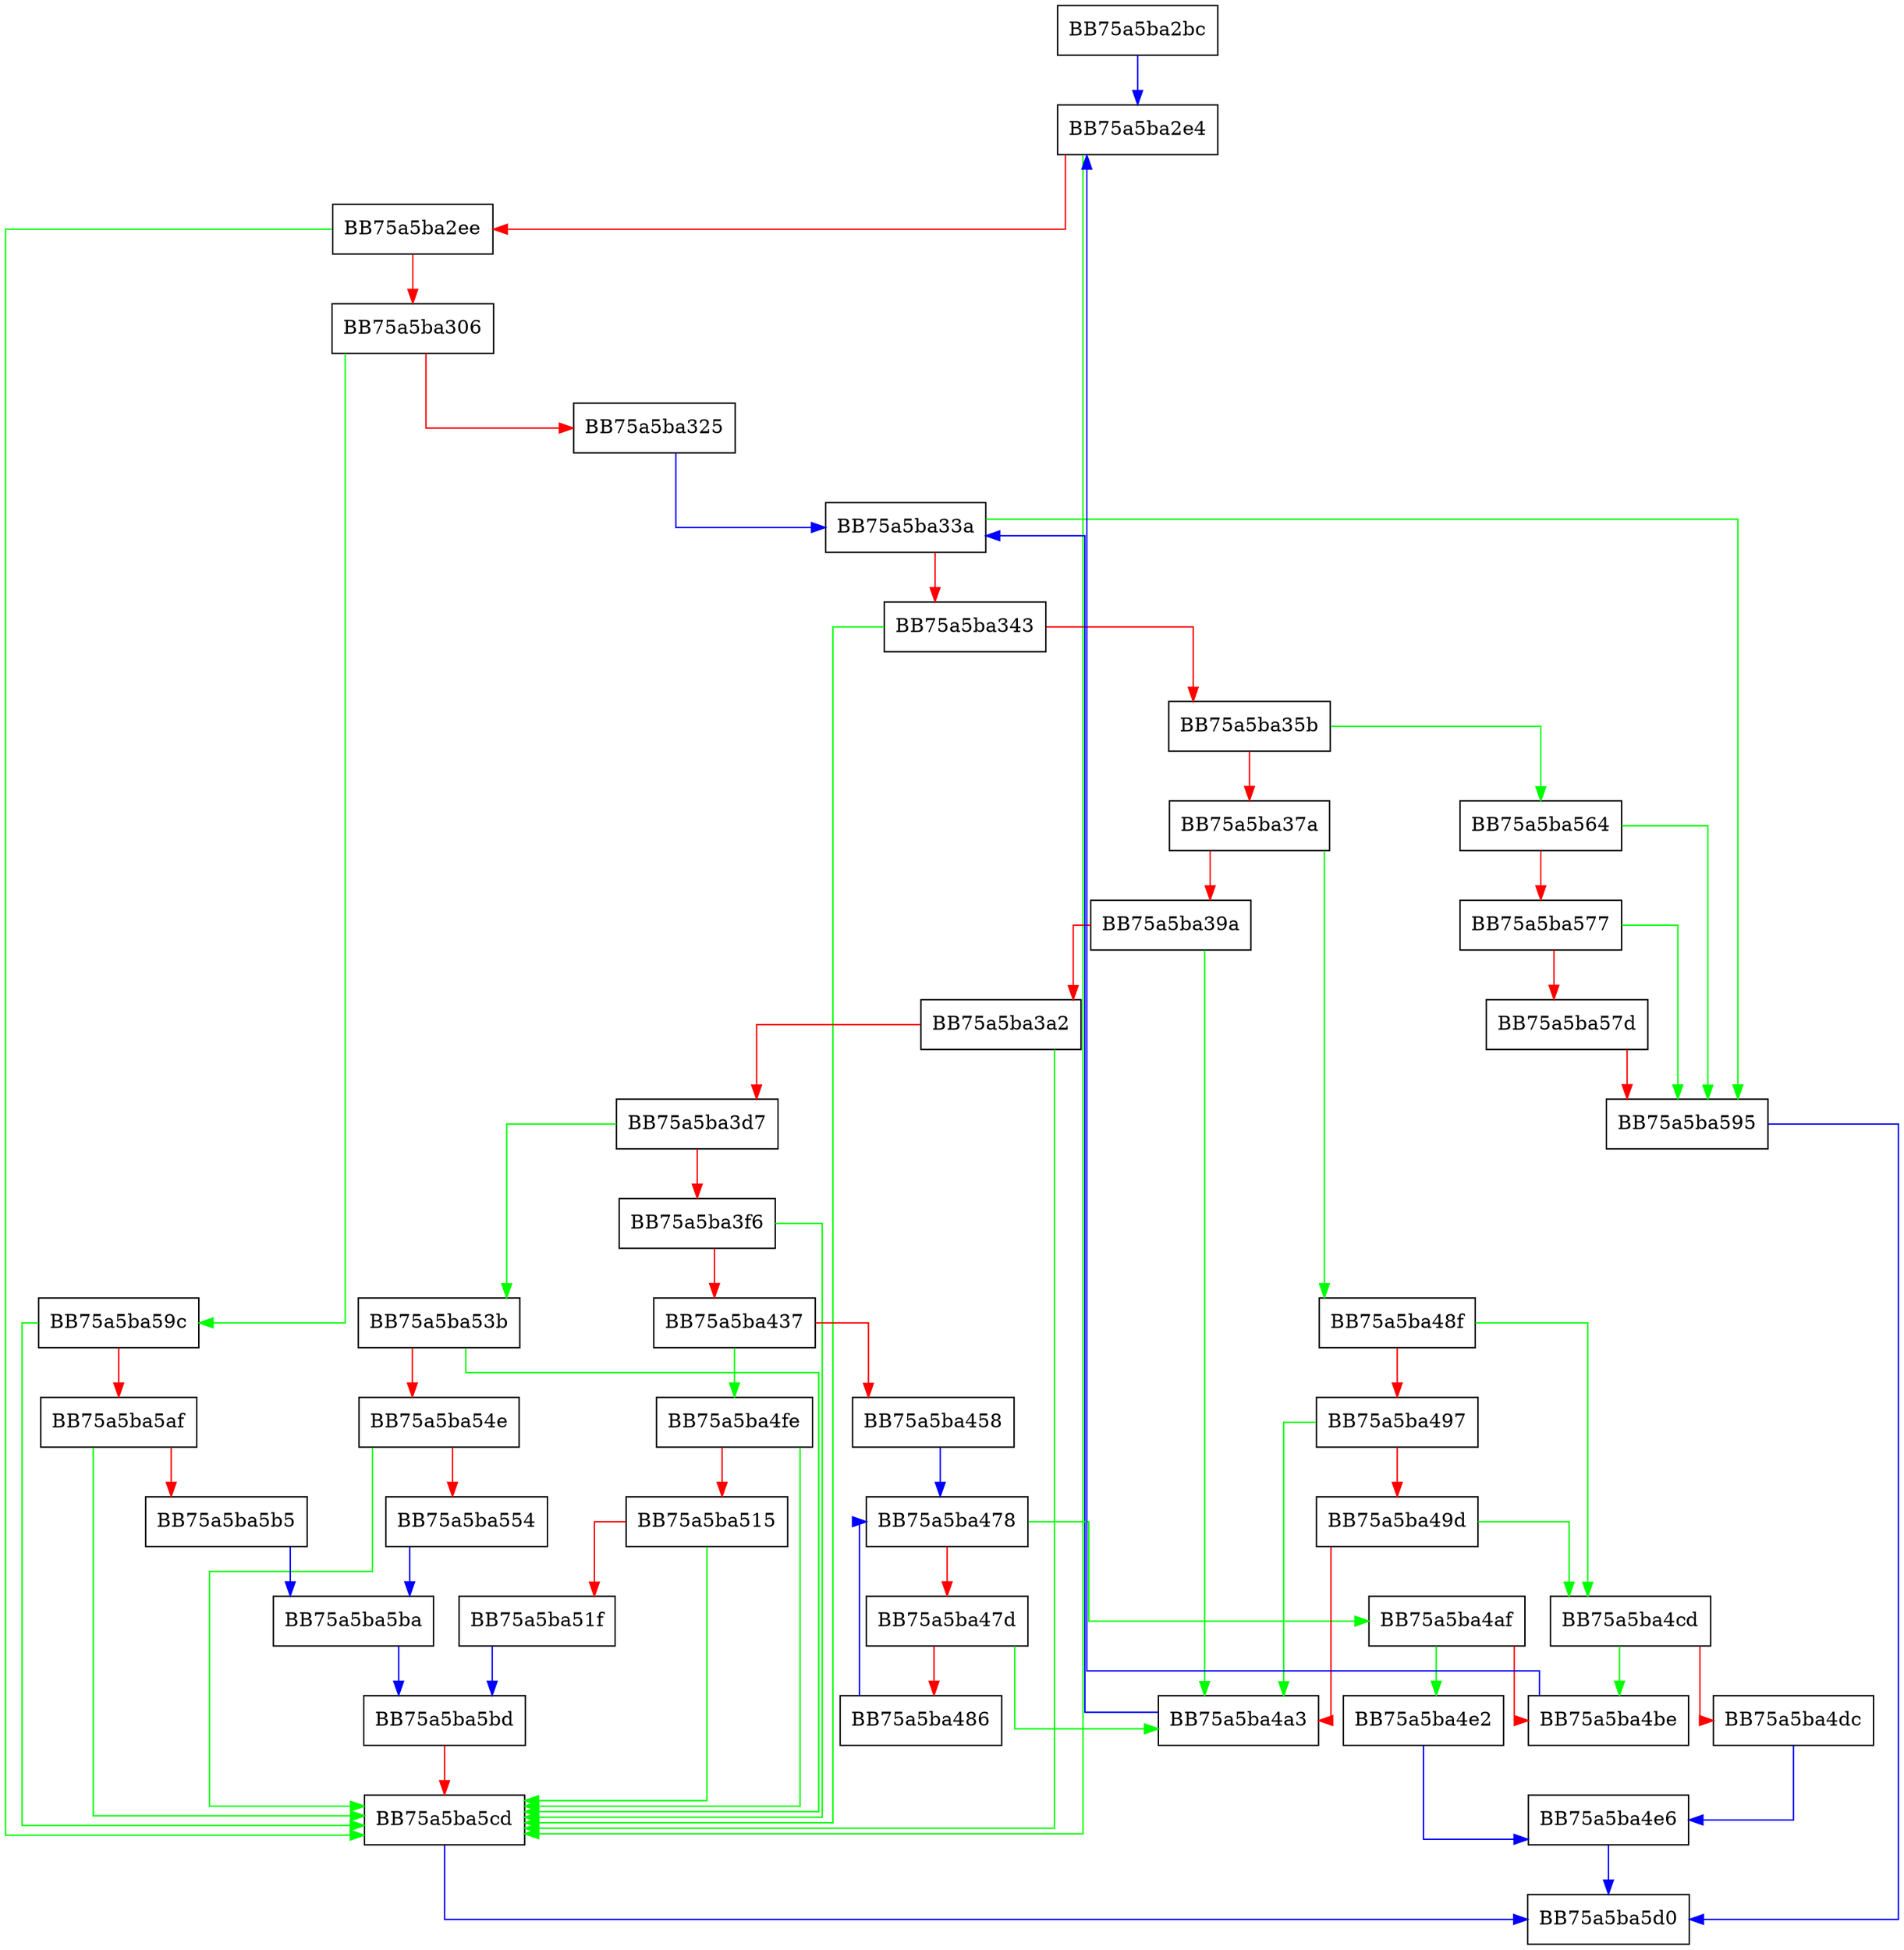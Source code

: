digraph query_level_res {
  node [shape="box"];
  graph [splines=ortho];
  BB75a5ba2bc -> BB75a5ba2e4 [color="blue"];
  BB75a5ba2e4 -> BB75a5ba5cd [color="green"];
  BB75a5ba2e4 -> BB75a5ba2ee [color="red"];
  BB75a5ba2ee -> BB75a5ba5cd [color="green"];
  BB75a5ba2ee -> BB75a5ba306 [color="red"];
  BB75a5ba306 -> BB75a5ba59c [color="green"];
  BB75a5ba306 -> BB75a5ba325 [color="red"];
  BB75a5ba325 -> BB75a5ba33a [color="blue"];
  BB75a5ba33a -> BB75a5ba595 [color="green"];
  BB75a5ba33a -> BB75a5ba343 [color="red"];
  BB75a5ba343 -> BB75a5ba5cd [color="green"];
  BB75a5ba343 -> BB75a5ba35b [color="red"];
  BB75a5ba35b -> BB75a5ba564 [color="green"];
  BB75a5ba35b -> BB75a5ba37a [color="red"];
  BB75a5ba37a -> BB75a5ba48f [color="green"];
  BB75a5ba37a -> BB75a5ba39a [color="red"];
  BB75a5ba39a -> BB75a5ba4a3 [color="green"];
  BB75a5ba39a -> BB75a5ba3a2 [color="red"];
  BB75a5ba3a2 -> BB75a5ba5cd [color="green"];
  BB75a5ba3a2 -> BB75a5ba3d7 [color="red"];
  BB75a5ba3d7 -> BB75a5ba53b [color="green"];
  BB75a5ba3d7 -> BB75a5ba3f6 [color="red"];
  BB75a5ba3f6 -> BB75a5ba5cd [color="green"];
  BB75a5ba3f6 -> BB75a5ba437 [color="red"];
  BB75a5ba437 -> BB75a5ba4fe [color="green"];
  BB75a5ba437 -> BB75a5ba458 [color="red"];
  BB75a5ba458 -> BB75a5ba478 [color="blue"];
  BB75a5ba478 -> BB75a5ba4af [color="green"];
  BB75a5ba478 -> BB75a5ba47d [color="red"];
  BB75a5ba47d -> BB75a5ba4a3 [color="green"];
  BB75a5ba47d -> BB75a5ba486 [color="red"];
  BB75a5ba486 -> BB75a5ba478 [color="blue"];
  BB75a5ba48f -> BB75a5ba4cd [color="green"];
  BB75a5ba48f -> BB75a5ba497 [color="red"];
  BB75a5ba497 -> BB75a5ba4a3 [color="green"];
  BB75a5ba497 -> BB75a5ba49d [color="red"];
  BB75a5ba49d -> BB75a5ba4cd [color="green"];
  BB75a5ba49d -> BB75a5ba4a3 [color="red"];
  BB75a5ba4a3 -> BB75a5ba33a [color="blue"];
  BB75a5ba4af -> BB75a5ba4e2 [color="green"];
  BB75a5ba4af -> BB75a5ba4be [color="red"];
  BB75a5ba4be -> BB75a5ba2e4 [color="blue"];
  BB75a5ba4cd -> BB75a5ba4be [color="green"];
  BB75a5ba4cd -> BB75a5ba4dc [color="red"];
  BB75a5ba4dc -> BB75a5ba4e6 [color="blue"];
  BB75a5ba4e2 -> BB75a5ba4e6 [color="blue"];
  BB75a5ba4e6 -> BB75a5ba5d0 [color="blue"];
  BB75a5ba4fe -> BB75a5ba5cd [color="green"];
  BB75a5ba4fe -> BB75a5ba515 [color="red"];
  BB75a5ba515 -> BB75a5ba5cd [color="green"];
  BB75a5ba515 -> BB75a5ba51f [color="red"];
  BB75a5ba51f -> BB75a5ba5bd [color="blue"];
  BB75a5ba53b -> BB75a5ba5cd [color="green"];
  BB75a5ba53b -> BB75a5ba54e [color="red"];
  BB75a5ba54e -> BB75a5ba5cd [color="green"];
  BB75a5ba54e -> BB75a5ba554 [color="red"];
  BB75a5ba554 -> BB75a5ba5ba [color="blue"];
  BB75a5ba564 -> BB75a5ba595 [color="green"];
  BB75a5ba564 -> BB75a5ba577 [color="red"];
  BB75a5ba577 -> BB75a5ba595 [color="green"];
  BB75a5ba577 -> BB75a5ba57d [color="red"];
  BB75a5ba57d -> BB75a5ba595 [color="red"];
  BB75a5ba595 -> BB75a5ba5d0 [color="blue"];
  BB75a5ba59c -> BB75a5ba5cd [color="green"];
  BB75a5ba59c -> BB75a5ba5af [color="red"];
  BB75a5ba5af -> BB75a5ba5cd [color="green"];
  BB75a5ba5af -> BB75a5ba5b5 [color="red"];
  BB75a5ba5b5 -> BB75a5ba5ba [color="blue"];
  BB75a5ba5ba -> BB75a5ba5bd [color="blue"];
  BB75a5ba5bd -> BB75a5ba5cd [color="red"];
  BB75a5ba5cd -> BB75a5ba5d0 [color="blue"];
}